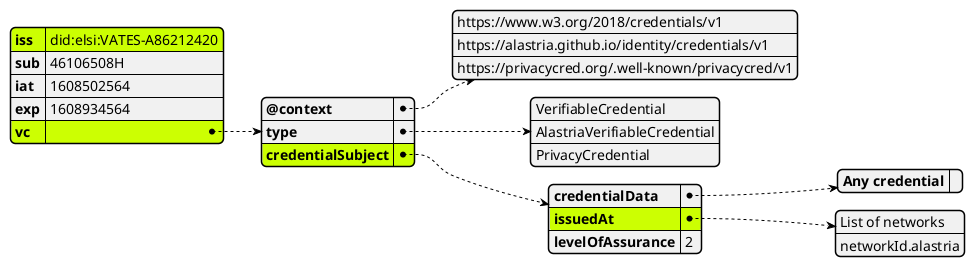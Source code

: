 @startjson SafeIsland_VCSample
#highlight "iss"
#highlight "vc"
#highlight "vc" / "credentialSubject"
#highlight "vc" / "credentialSubject" / "issuedAt"
#highlight "vc" / "credentialSubject" / "issuedAt" / "List of networks"

{
      "iss": "did:elsi:VATES-A86212420",
      "sub": "46106508H",
      "iat": 1608502564,
      "exp": 1608934564,
      "vc": {
            "@context": [
                  "https://www.w3.org/2018/credentials/v1",
                  "https://alastria.github.io/identity/credentials/v1",
                  "https://privacycred.org/.well-known/privacycred/v1"
            ],
            "type": [
                  "VerifiableCredential",
                  "AlastriaVerifiableCredential",
                  "PrivacyCredential"
            ],
            "credentialSubject": {
                  "credentialData": {
                        "Any credential": ""
                  },
                  "issuedAt": [
                        "List of networks",
                        "networkId.alastria"
                  ],
                  "levelOfAssurance": 2
            }
      }
}
@endjson

@startjson SafeIsland_VCDataModel
{
      "analysis": {
            "<color:red>id": "<b>string</b>: unique ID of analysis",
            "ver": "number: version number of analysis",
            "date": "date: date when test sample taken",
            "type": "string: type of test taken",
            "result": "string: result of test"
      },
      "patient": {
            "name": "string: surnames and name",
            "idnumber": "string: identifier number"
      },
      "lab": {
            "name": "string: name of entity performing test",
            "address": "string: postal address of entity",
            "phone": "string: phone number of entity"
      },
      "comments": "string: additional data"
}
@endjson

